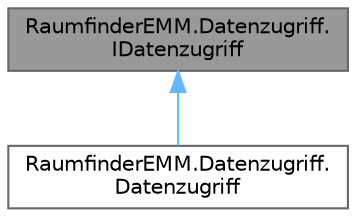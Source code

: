 digraph "RaumfinderEMM.Datenzugriff.IDatenzugriff"
{
 // LATEX_PDF_SIZE
  bgcolor="transparent";
  edge [fontname=Helvetica,fontsize=10,labelfontname=Helvetica,labelfontsize=10];
  node [fontname=Helvetica,fontsize=10,shape=box,height=0.2,width=0.4];
  Node1 [label="RaumfinderEMM.Datenzugriff.\lIDatenzugriff",height=0.2,width=0.4,color="gray40", fillcolor="grey60", style="filled", fontcolor="black",tooltip=" "];
  Node1 -> Node2 [dir="back",color="steelblue1",style="solid"];
  Node2 [label="RaumfinderEMM.Datenzugriff.\lDatenzugriff",height=0.2,width=0.4,color="gray40", fillcolor="white", style="filled",URL="$class_raumfinder_e_m_m_1_1_datenzugriff_1_1_datenzugriff.html",tooltip="Class for managing database access."];
}
